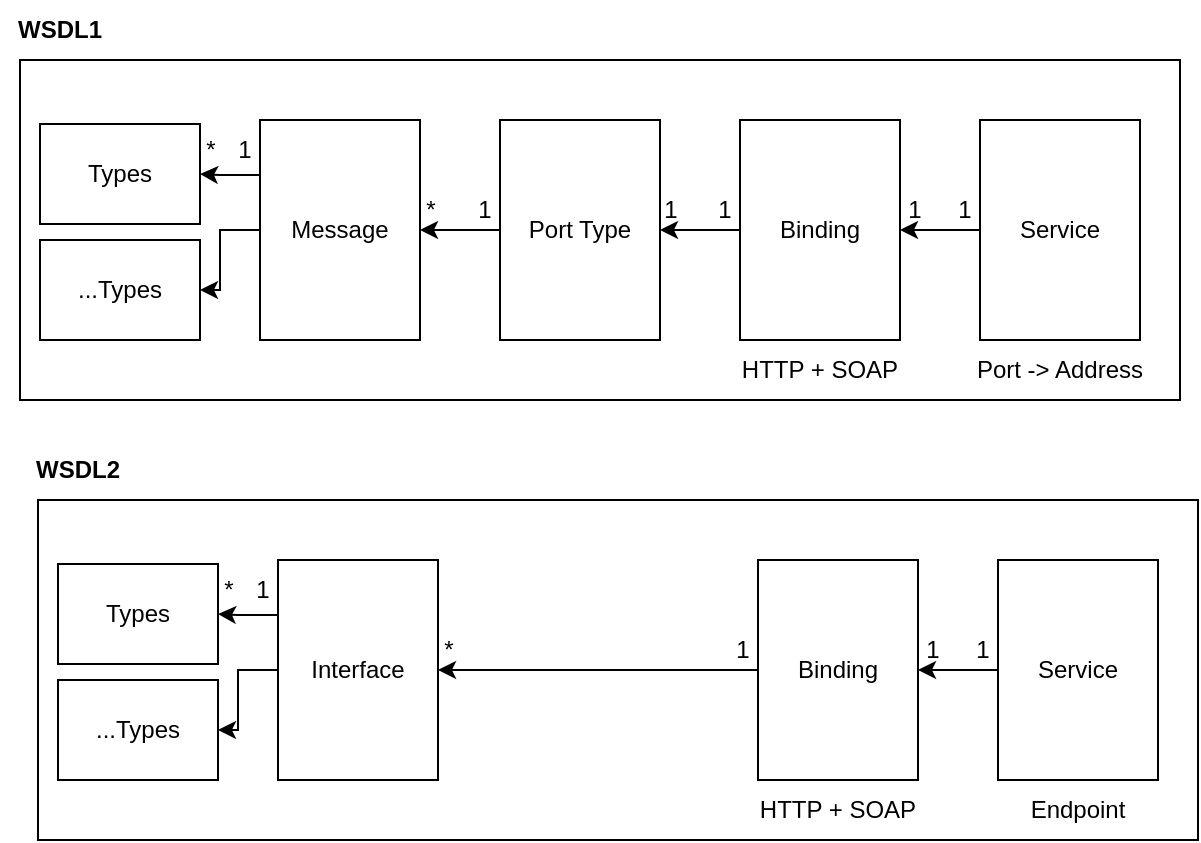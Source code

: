 <mxfile version="16.1.2" type="device"><diagram id="UtDKK9rCxp2G-aOOPcyk" name="Page-1"><mxGraphModel dx="790" dy="546" grid="1" gridSize="10" guides="1" tooltips="1" connect="1" arrows="1" fold="1" page="1" pageScale="1" pageWidth="827" pageHeight="1169" math="0" shadow="0"><root><mxCell id="0"/><mxCell id="1" parent="0"/><mxCell id="IhxlfN2nTM4AZ-_bmMMF-1" value="" style="rounded=0;whiteSpace=wrap;html=1;" parent="1" vertex="1"><mxGeometry x="120" y="130" width="580" height="170" as="geometry"/></mxCell><mxCell id="IhxlfN2nTM4AZ-_bmMMF-2" value="WSDL1" style="text;html=1;strokeColor=none;fillColor=none;align=center;verticalAlign=middle;whiteSpace=wrap;rounded=0;fontStyle=1" parent="1" vertex="1"><mxGeometry x="110" y="100" width="60" height="30" as="geometry"/></mxCell><mxCell id="IhxlfN2nTM4AZ-_bmMMF-3" value="Types" style="rounded=0;whiteSpace=wrap;html=1;" parent="1" vertex="1"><mxGeometry x="130" y="162" width="80" height="50" as="geometry"/></mxCell><mxCell id="IhxlfN2nTM4AZ-_bmMMF-4" value="...Types" style="rounded=0;whiteSpace=wrap;html=1;" parent="1" vertex="1"><mxGeometry x="130" y="220" width="80" height="50" as="geometry"/></mxCell><mxCell id="IhxlfN2nTM4AZ-_bmMMF-6" style="edgeStyle=orthogonalEdgeStyle;rounded=0;orthogonalLoop=1;jettySize=auto;html=1;exitX=0;exitY=0.25;exitDx=0;exitDy=0;" parent="1" source="IhxlfN2nTM4AZ-_bmMMF-5" target="IhxlfN2nTM4AZ-_bmMMF-3" edge="1"><mxGeometry relative="1" as="geometry"/></mxCell><mxCell id="IhxlfN2nTM4AZ-_bmMMF-10" style="edgeStyle=orthogonalEdgeStyle;rounded=0;orthogonalLoop=1;jettySize=auto;html=1;exitX=0;exitY=0.5;exitDx=0;exitDy=0;entryX=1;entryY=0.5;entryDx=0;entryDy=0;" parent="1" source="IhxlfN2nTM4AZ-_bmMMF-5" target="IhxlfN2nTM4AZ-_bmMMF-4" edge="1"><mxGeometry relative="1" as="geometry"/></mxCell><mxCell id="IhxlfN2nTM4AZ-_bmMMF-5" value="Message" style="rounded=0;whiteSpace=wrap;html=1;" parent="1" vertex="1"><mxGeometry x="240" y="160" width="80" height="110" as="geometry"/></mxCell><mxCell id="IhxlfN2nTM4AZ-_bmMMF-12" style="edgeStyle=orthogonalEdgeStyle;rounded=0;orthogonalLoop=1;jettySize=auto;html=1;exitX=0;exitY=0.5;exitDx=0;exitDy=0;" parent="1" source="IhxlfN2nTM4AZ-_bmMMF-11" target="IhxlfN2nTM4AZ-_bmMMF-5" edge="1"><mxGeometry relative="1" as="geometry"/></mxCell><mxCell id="IhxlfN2nTM4AZ-_bmMMF-11" value="Port Type" style="rounded=0;whiteSpace=wrap;html=1;" parent="1" vertex="1"><mxGeometry x="360" y="160" width="80" height="110" as="geometry"/></mxCell><mxCell id="IhxlfN2nTM4AZ-_bmMMF-14" style="edgeStyle=orthogonalEdgeStyle;rounded=0;orthogonalLoop=1;jettySize=auto;html=1;exitX=0;exitY=0.5;exitDx=0;exitDy=0;" parent="1" source="IhxlfN2nTM4AZ-_bmMMF-13" target="IhxlfN2nTM4AZ-_bmMMF-11" edge="1"><mxGeometry relative="1" as="geometry"/></mxCell><mxCell id="IhxlfN2nTM4AZ-_bmMMF-13" value="Binding" style="rounded=0;whiteSpace=wrap;html=1;" parent="1" vertex="1"><mxGeometry x="480" y="160" width="80" height="110" as="geometry"/></mxCell><mxCell id="IhxlfN2nTM4AZ-_bmMMF-16" style="edgeStyle=orthogonalEdgeStyle;rounded=0;orthogonalLoop=1;jettySize=auto;html=1;exitX=0;exitY=0.5;exitDx=0;exitDy=0;entryX=1;entryY=0.5;entryDx=0;entryDy=0;" parent="1" source="IhxlfN2nTM4AZ-_bmMMF-15" target="IhxlfN2nTM4AZ-_bmMMF-13" edge="1"><mxGeometry relative="1" as="geometry"/></mxCell><mxCell id="IhxlfN2nTM4AZ-_bmMMF-15" value="Service" style="rounded=0;whiteSpace=wrap;html=1;" parent="1" vertex="1"><mxGeometry x="600" y="160" width="80" height="110" as="geometry"/></mxCell><mxCell id="IhxlfN2nTM4AZ-_bmMMF-18" value="Port -&amp;gt; Address" style="text;html=1;strokeColor=none;fillColor=none;align=center;verticalAlign=middle;whiteSpace=wrap;rounded=0;" parent="1" vertex="1"><mxGeometry x="595" y="270" width="90" height="30" as="geometry"/></mxCell><mxCell id="IhxlfN2nTM4AZ-_bmMMF-19" value="HTTP + SOAP" style="text;html=1;strokeColor=none;fillColor=none;align=center;verticalAlign=middle;whiteSpace=wrap;rounded=0;" parent="1" vertex="1"><mxGeometry x="475" y="270" width="90" height="30" as="geometry"/></mxCell><mxCell id="65fa7mFn9y_o_4sjZuvn-1" value="*" style="text;html=1;strokeColor=none;fillColor=none;align=center;verticalAlign=middle;whiteSpace=wrap;rounded=0;" vertex="1" parent="1"><mxGeometry x="323" y="200" width="5" height="10" as="geometry"/></mxCell><mxCell id="65fa7mFn9y_o_4sjZuvn-2" value="1" style="text;html=1;strokeColor=none;fillColor=none;align=center;verticalAlign=middle;whiteSpace=wrap;rounded=0;" vertex="1" parent="1"><mxGeometry x="350" y="200" width="5" height="10" as="geometry"/></mxCell><mxCell id="65fa7mFn9y_o_4sjZuvn-3" value="1" style="text;html=1;strokeColor=none;fillColor=none;align=center;verticalAlign=middle;whiteSpace=wrap;rounded=0;" vertex="1" parent="1"><mxGeometry x="443" y="200" width="5" height="10" as="geometry"/></mxCell><mxCell id="65fa7mFn9y_o_4sjZuvn-4" value="1" style="text;html=1;strokeColor=none;fillColor=none;align=center;verticalAlign=middle;whiteSpace=wrap;rounded=0;" vertex="1" parent="1"><mxGeometry x="470" y="200" width="5" height="10" as="geometry"/></mxCell><mxCell id="65fa7mFn9y_o_4sjZuvn-5" value="1" style="text;html=1;strokeColor=none;fillColor=none;align=center;verticalAlign=middle;whiteSpace=wrap;rounded=0;" vertex="1" parent="1"><mxGeometry x="565" y="200" width="5" height="10" as="geometry"/></mxCell><mxCell id="65fa7mFn9y_o_4sjZuvn-6" value="1" style="text;html=1;strokeColor=none;fillColor=none;align=center;verticalAlign=middle;whiteSpace=wrap;rounded=0;" vertex="1" parent="1"><mxGeometry x="590" y="200" width="5" height="10" as="geometry"/></mxCell><mxCell id="65fa7mFn9y_o_4sjZuvn-7" value="1" style="text;html=1;strokeColor=none;fillColor=none;align=center;verticalAlign=middle;whiteSpace=wrap;rounded=0;" vertex="1" parent="1"><mxGeometry x="230" y="170" width="5" height="10" as="geometry"/></mxCell><mxCell id="65fa7mFn9y_o_4sjZuvn-9" value="*" style="text;html=1;strokeColor=none;fillColor=none;align=center;verticalAlign=middle;whiteSpace=wrap;rounded=0;" vertex="1" parent="1"><mxGeometry x="213" y="170" width="5" height="10" as="geometry"/></mxCell><mxCell id="65fa7mFn9y_o_4sjZuvn-10" value="" style="rounded=0;whiteSpace=wrap;html=1;" vertex="1" parent="1"><mxGeometry x="129" y="350" width="580" height="170" as="geometry"/></mxCell><mxCell id="65fa7mFn9y_o_4sjZuvn-11" value="WSDL2" style="text;html=1;strokeColor=none;fillColor=none;align=center;verticalAlign=middle;whiteSpace=wrap;rounded=0;fontStyle=1" vertex="1" parent="1"><mxGeometry x="119" y="320" width="60" height="30" as="geometry"/></mxCell><mxCell id="65fa7mFn9y_o_4sjZuvn-12" value="Types" style="rounded=0;whiteSpace=wrap;html=1;" vertex="1" parent="1"><mxGeometry x="139" y="382" width="80" height="50" as="geometry"/></mxCell><mxCell id="65fa7mFn9y_o_4sjZuvn-13" value="...Types" style="rounded=0;whiteSpace=wrap;html=1;" vertex="1" parent="1"><mxGeometry x="139" y="440" width="80" height="50" as="geometry"/></mxCell><mxCell id="65fa7mFn9y_o_4sjZuvn-14" style="edgeStyle=orthogonalEdgeStyle;rounded=0;orthogonalLoop=1;jettySize=auto;html=1;exitX=0;exitY=0.25;exitDx=0;exitDy=0;" edge="1" parent="1" source="65fa7mFn9y_o_4sjZuvn-16" target="65fa7mFn9y_o_4sjZuvn-12"><mxGeometry relative="1" as="geometry"/></mxCell><mxCell id="65fa7mFn9y_o_4sjZuvn-15" style="edgeStyle=orthogonalEdgeStyle;rounded=0;orthogonalLoop=1;jettySize=auto;html=1;exitX=0;exitY=0.5;exitDx=0;exitDy=0;entryX=1;entryY=0.5;entryDx=0;entryDy=0;" edge="1" parent="1" source="65fa7mFn9y_o_4sjZuvn-16" target="65fa7mFn9y_o_4sjZuvn-13"><mxGeometry relative="1" as="geometry"/></mxCell><mxCell id="65fa7mFn9y_o_4sjZuvn-16" value="Interface" style="rounded=0;whiteSpace=wrap;html=1;" vertex="1" parent="1"><mxGeometry x="249" y="380" width="80" height="110" as="geometry"/></mxCell><mxCell id="65fa7mFn9y_o_4sjZuvn-33" style="edgeStyle=orthogonalEdgeStyle;rounded=0;orthogonalLoop=1;jettySize=auto;html=1;exitX=0;exitY=0.5;exitDx=0;exitDy=0;entryX=1;entryY=0.5;entryDx=0;entryDy=0;" edge="1" parent="1" source="65fa7mFn9y_o_4sjZuvn-20" target="65fa7mFn9y_o_4sjZuvn-16"><mxGeometry relative="1" as="geometry"/></mxCell><mxCell id="65fa7mFn9y_o_4sjZuvn-20" value="Binding" style="rounded=0;whiteSpace=wrap;html=1;" vertex="1" parent="1"><mxGeometry x="489" y="380" width="80" height="110" as="geometry"/></mxCell><mxCell id="65fa7mFn9y_o_4sjZuvn-21" style="edgeStyle=orthogonalEdgeStyle;rounded=0;orthogonalLoop=1;jettySize=auto;html=1;exitX=0;exitY=0.5;exitDx=0;exitDy=0;entryX=1;entryY=0.5;entryDx=0;entryDy=0;" edge="1" parent="1" source="65fa7mFn9y_o_4sjZuvn-22" target="65fa7mFn9y_o_4sjZuvn-20"><mxGeometry relative="1" as="geometry"/></mxCell><mxCell id="65fa7mFn9y_o_4sjZuvn-22" value="Service" style="rounded=0;whiteSpace=wrap;html=1;" vertex="1" parent="1"><mxGeometry x="609" y="380" width="80" height="110" as="geometry"/></mxCell><mxCell id="65fa7mFn9y_o_4sjZuvn-23" value="Endpoint" style="text;html=1;strokeColor=none;fillColor=none;align=center;verticalAlign=middle;whiteSpace=wrap;rounded=0;" vertex="1" parent="1"><mxGeometry x="604" y="490" width="90" height="30" as="geometry"/></mxCell><mxCell id="65fa7mFn9y_o_4sjZuvn-24" value="HTTP + SOAP" style="text;html=1;strokeColor=none;fillColor=none;align=center;verticalAlign=middle;whiteSpace=wrap;rounded=0;" vertex="1" parent="1"><mxGeometry x="484" y="490" width="90" height="30" as="geometry"/></mxCell><mxCell id="65fa7mFn9y_o_4sjZuvn-25" value="*" style="text;html=1;strokeColor=none;fillColor=none;align=center;verticalAlign=middle;whiteSpace=wrap;rounded=0;" vertex="1" parent="1"><mxGeometry x="332" y="420" width="5" height="10" as="geometry"/></mxCell><mxCell id="65fa7mFn9y_o_4sjZuvn-28" value="1" style="text;html=1;strokeColor=none;fillColor=none;align=center;verticalAlign=middle;whiteSpace=wrap;rounded=0;" vertex="1" parent="1"><mxGeometry x="479" y="420" width="5" height="10" as="geometry"/></mxCell><mxCell id="65fa7mFn9y_o_4sjZuvn-29" value="1" style="text;html=1;strokeColor=none;fillColor=none;align=center;verticalAlign=middle;whiteSpace=wrap;rounded=0;" vertex="1" parent="1"><mxGeometry x="574" y="420" width="5" height="10" as="geometry"/></mxCell><mxCell id="65fa7mFn9y_o_4sjZuvn-30" value="1" style="text;html=1;strokeColor=none;fillColor=none;align=center;verticalAlign=middle;whiteSpace=wrap;rounded=0;" vertex="1" parent="1"><mxGeometry x="599" y="420" width="5" height="10" as="geometry"/></mxCell><mxCell id="65fa7mFn9y_o_4sjZuvn-31" value="1" style="text;html=1;strokeColor=none;fillColor=none;align=center;verticalAlign=middle;whiteSpace=wrap;rounded=0;" vertex="1" parent="1"><mxGeometry x="239" y="390" width="5" height="10" as="geometry"/></mxCell><mxCell id="65fa7mFn9y_o_4sjZuvn-32" value="*" style="text;html=1;strokeColor=none;fillColor=none;align=center;verticalAlign=middle;whiteSpace=wrap;rounded=0;" vertex="1" parent="1"><mxGeometry x="222" y="390" width="5" height="10" as="geometry"/></mxCell></root></mxGraphModel></diagram></mxfile>